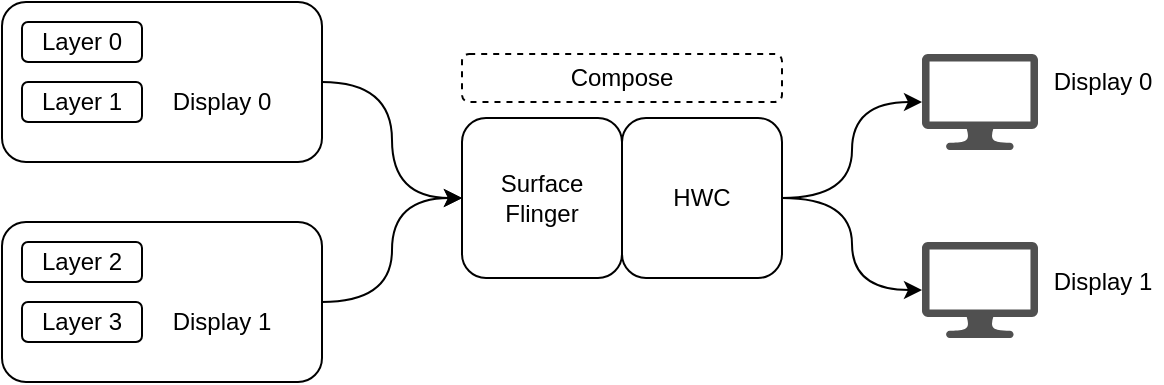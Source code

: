 <mxfile version="14.5.1" type="device"><diagram id="p2lIVt0VzpsaOS-SP2dX" name="第 1 页"><mxGraphModel dx="1089" dy="850" grid="1" gridSize="10" guides="1" tooltips="1" connect="1" arrows="1" fold="1" page="1" pageScale="1" pageWidth="2336" pageHeight="1654" math="0" shadow="0"><root><mxCell id="0"/><mxCell id="1" parent="0"/><mxCell id="7zER0H9EouHAZUrhpB5r-2" value="&lt;span&gt;Compose&lt;/span&gt;" style="rounded=1;whiteSpace=wrap;html=1;dashed=1;" vertex="1" parent="1"><mxGeometry x="440" y="166" width="160" height="24" as="geometry"/></mxCell><mxCell id="89zLvq9fWmSkq4N5Yv5g-21" style="edgeStyle=orthogonalEdgeStyle;rounded=0;orthogonalLoop=1;jettySize=auto;html=1;curved=1;" parent="1" source="89zLvq9fWmSkq4N5Yv5g-2" target="89zLvq9fWmSkq4N5Yv5g-17" edge="1"><mxGeometry relative="1" as="geometry"/></mxCell><mxCell id="89zLvq9fWmSkq4N5Yv5g-2" value="" style="rounded=1;whiteSpace=wrap;html=1;" parent="1" vertex="1"><mxGeometry x="210" y="140" width="160" height="80" as="geometry"/></mxCell><mxCell id="89zLvq9fWmSkq4N5Yv5g-6" value="Display 0" style="text;html=1;strokeColor=none;fillColor=none;align=center;verticalAlign=middle;whiteSpace=wrap;rounded=1;" parent="1" vertex="1"><mxGeometry x="280" y="180" width="80" height="20" as="geometry"/></mxCell><mxCell id="89zLvq9fWmSkq4N5Yv5g-7" value="Layer 0" style="rounded=1;whiteSpace=wrap;html=1;" parent="1" vertex="1"><mxGeometry x="220" y="150" width="60" height="20" as="geometry"/></mxCell><mxCell id="89zLvq9fWmSkq4N5Yv5g-8" value="Layer 1" style="rounded=1;whiteSpace=wrap;html=1;" parent="1" vertex="1"><mxGeometry x="220" y="180" width="60" height="20" as="geometry"/></mxCell><mxCell id="89zLvq9fWmSkq4N5Yv5g-20" style="edgeStyle=orthogonalEdgeStyle;rounded=0;orthogonalLoop=1;jettySize=auto;html=1;curved=1;" parent="1" source="89zLvq9fWmSkq4N5Yv5g-9" target="89zLvq9fWmSkq4N5Yv5g-17" edge="1"><mxGeometry relative="1" as="geometry"/></mxCell><mxCell id="89zLvq9fWmSkq4N5Yv5g-9" value="" style="rounded=1;whiteSpace=wrap;html=1;" parent="1" vertex="1"><mxGeometry x="210" y="250" width="160" height="80" as="geometry"/></mxCell><mxCell id="89zLvq9fWmSkq4N5Yv5g-10" value="Display 1" style="text;html=1;strokeColor=none;fillColor=none;align=center;verticalAlign=middle;whiteSpace=wrap;rounded=1;" parent="1" vertex="1"><mxGeometry x="280" y="290" width="80" height="20" as="geometry"/></mxCell><mxCell id="89zLvq9fWmSkq4N5Yv5g-11" value="Layer 2" style="rounded=1;whiteSpace=wrap;html=1;" parent="1" vertex="1"><mxGeometry x="220" y="260" width="60" height="20" as="geometry"/></mxCell><mxCell id="89zLvq9fWmSkq4N5Yv5g-12" value="Layer 3" style="rounded=1;whiteSpace=wrap;html=1;" parent="1" vertex="1"><mxGeometry x="220" y="290" width="60" height="20" as="geometry"/></mxCell><mxCell id="89zLvq9fWmSkq4N5Yv5g-23" value="" style="pointerEvents=1;shadow=0;dashed=0;html=1;strokeColor=none;fillColor=#505050;labelPosition=center;verticalLabelPosition=bottom;verticalAlign=top;outlineConnect=0;align=center;shape=mxgraph.office.devices.lcd_monitor;" parent="1" vertex="1"><mxGeometry x="670" y="166" width="58" height="48" as="geometry"/></mxCell><mxCell id="89zLvq9fWmSkq4N5Yv5g-24" value="" style="pointerEvents=1;shadow=0;dashed=0;html=1;strokeColor=none;fillColor=#505050;labelPosition=center;verticalLabelPosition=bottom;verticalAlign=top;outlineConnect=0;align=center;shape=mxgraph.office.devices.lcd_monitor;" parent="1" vertex="1"><mxGeometry x="670" y="260" width="58" height="48" as="geometry"/></mxCell><mxCell id="89zLvq9fWmSkq4N5Yv5g-25" style="edgeStyle=orthogonalEdgeStyle;rounded=0;orthogonalLoop=1;jettySize=auto;html=1;curved=1;" parent="1" source="89zLvq9fWmSkq4N5Yv5g-18" target="89zLvq9fWmSkq4N5Yv5g-23" edge="1"><mxGeometry relative="1" as="geometry"/></mxCell><mxCell id="89zLvq9fWmSkq4N5Yv5g-26" style="edgeStyle=orthogonalEdgeStyle;rounded=0;orthogonalLoop=1;jettySize=auto;html=1;curved=1;" parent="1" source="89zLvq9fWmSkq4N5Yv5g-18" target="89zLvq9fWmSkq4N5Yv5g-24" edge="1"><mxGeometry relative="1" as="geometry"/></mxCell><mxCell id="89zLvq9fWmSkq4N5Yv5g-27" value="Display 0" style="text;html=1;align=center;verticalAlign=middle;resizable=0;points=[];autosize=1;" parent="1" vertex="1"><mxGeometry x="730" y="170" width="60" height="20" as="geometry"/></mxCell><mxCell id="89zLvq9fWmSkq4N5Yv5g-28" value="Display 1" style="text;html=1;align=center;verticalAlign=middle;resizable=0;points=[];autosize=1;" parent="1" vertex="1"><mxGeometry x="730" y="270" width="60" height="20" as="geometry"/></mxCell><mxCell id="89zLvq9fWmSkq4N5Yv5g-13" value="" style="rounded=0;whiteSpace=wrap;html=1;strokeColor=none;" parent="1" vertex="1"><mxGeometry x="440" y="198" width="160" height="80" as="geometry"/></mxCell><mxCell id="89zLvq9fWmSkq4N5Yv5g-17" value="Surface&lt;br&gt;Flinger" style="rounded=1;whiteSpace=wrap;html=1;" parent="1" vertex="1"><mxGeometry x="440" y="198" width="80" height="80" as="geometry"/></mxCell><mxCell id="89zLvq9fWmSkq4N5Yv5g-18" value="HWC" style="rounded=1;whiteSpace=wrap;html=1;" parent="1" vertex="1"><mxGeometry x="520" y="198" width="80" height="80" as="geometry"/></mxCell></root></mxGraphModel></diagram></mxfile>